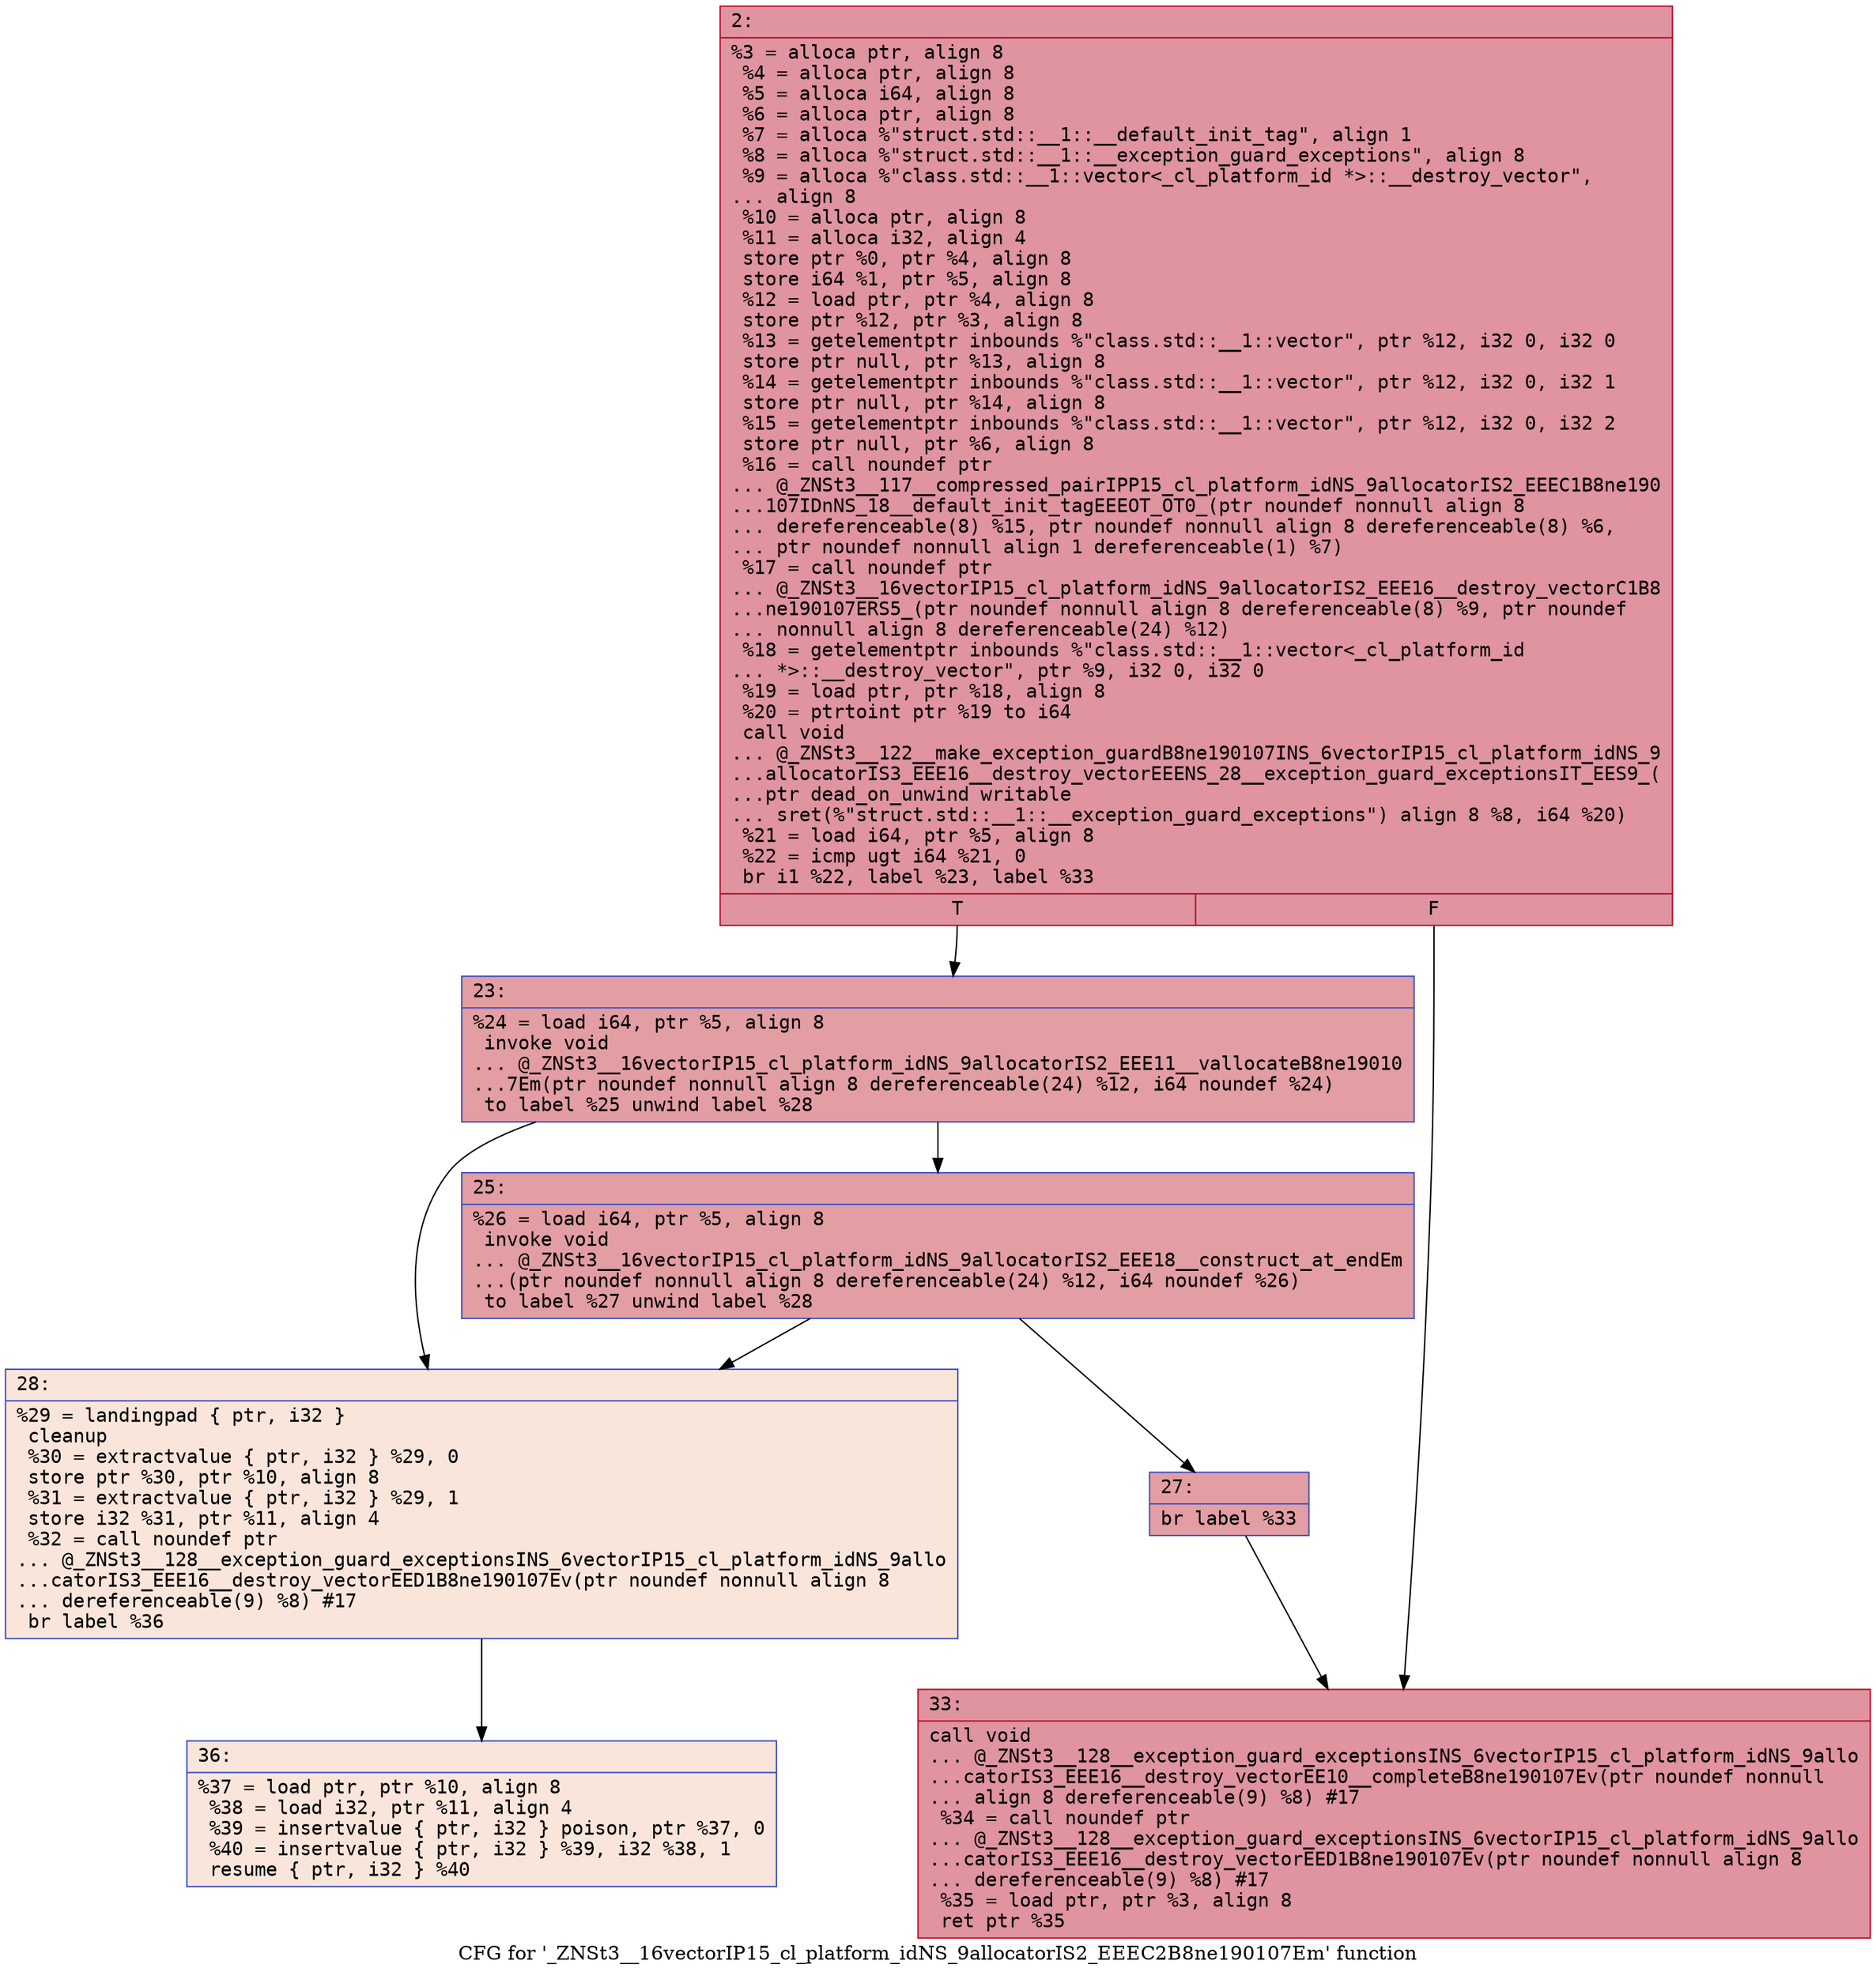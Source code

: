 digraph "CFG for '_ZNSt3__16vectorIP15_cl_platform_idNS_9allocatorIS2_EEEC2B8ne190107Em' function" {
	label="CFG for '_ZNSt3__16vectorIP15_cl_platform_idNS_9allocatorIS2_EEEC2B8ne190107Em' function";

	Node0x6000006333e0 [shape=record,color="#b70d28ff", style=filled, fillcolor="#b70d2870" fontname="Courier",label="{2:\l|  %3 = alloca ptr, align 8\l  %4 = alloca ptr, align 8\l  %5 = alloca i64, align 8\l  %6 = alloca ptr, align 8\l  %7 = alloca %\"struct.std::__1::__default_init_tag\", align 1\l  %8 = alloca %\"struct.std::__1::__exception_guard_exceptions\", align 8\l  %9 = alloca %\"class.std::__1::vector\<_cl_platform_id *\>::__destroy_vector\",\l... align 8\l  %10 = alloca ptr, align 8\l  %11 = alloca i32, align 4\l  store ptr %0, ptr %4, align 8\l  store i64 %1, ptr %5, align 8\l  %12 = load ptr, ptr %4, align 8\l  store ptr %12, ptr %3, align 8\l  %13 = getelementptr inbounds %\"class.std::__1::vector\", ptr %12, i32 0, i32 0\l  store ptr null, ptr %13, align 8\l  %14 = getelementptr inbounds %\"class.std::__1::vector\", ptr %12, i32 0, i32 1\l  store ptr null, ptr %14, align 8\l  %15 = getelementptr inbounds %\"class.std::__1::vector\", ptr %12, i32 0, i32 2\l  store ptr null, ptr %6, align 8\l  %16 = call noundef ptr\l... @_ZNSt3__117__compressed_pairIPP15_cl_platform_idNS_9allocatorIS2_EEEC1B8ne190\l...107IDnNS_18__default_init_tagEEEOT_OT0_(ptr noundef nonnull align 8\l... dereferenceable(8) %15, ptr noundef nonnull align 8 dereferenceable(8) %6,\l... ptr noundef nonnull align 1 dereferenceable(1) %7)\l  %17 = call noundef ptr\l... @_ZNSt3__16vectorIP15_cl_platform_idNS_9allocatorIS2_EEE16__destroy_vectorC1B8\l...ne190107ERS5_(ptr noundef nonnull align 8 dereferenceable(8) %9, ptr noundef\l... nonnull align 8 dereferenceable(24) %12)\l  %18 = getelementptr inbounds %\"class.std::__1::vector\<_cl_platform_id\l... *\>::__destroy_vector\", ptr %9, i32 0, i32 0\l  %19 = load ptr, ptr %18, align 8\l  %20 = ptrtoint ptr %19 to i64\l  call void\l... @_ZNSt3__122__make_exception_guardB8ne190107INS_6vectorIP15_cl_platform_idNS_9\l...allocatorIS3_EEE16__destroy_vectorEEENS_28__exception_guard_exceptionsIT_EES9_(\l...ptr dead_on_unwind writable\l... sret(%\"struct.std::__1::__exception_guard_exceptions\") align 8 %8, i64 %20)\l  %21 = load i64, ptr %5, align 8\l  %22 = icmp ugt i64 %21, 0\l  br i1 %22, label %23, label %33\l|{<s0>T|<s1>F}}"];
	Node0x6000006333e0:s0 -> Node0x600000633430[tooltip="2 -> 23\nProbability 50.00%" ];
	Node0x6000006333e0:s1 -> Node0x600000633570[tooltip="2 -> 33\nProbability 50.00%" ];
	Node0x600000633430 [shape=record,color="#3d50c3ff", style=filled, fillcolor="#be242e70" fontname="Courier",label="{23:\l|  %24 = load i64, ptr %5, align 8\l  invoke void\l... @_ZNSt3__16vectorIP15_cl_platform_idNS_9allocatorIS2_EEE11__vallocateB8ne19010\l...7Em(ptr noundef nonnull align 8 dereferenceable(24) %12, i64 noundef %24)\l          to label %25 unwind label %28\l}"];
	Node0x600000633430 -> Node0x600000633480[tooltip="23 -> 25\nProbability 100.00%" ];
	Node0x600000633430 -> Node0x600000633520[tooltip="23 -> 28\nProbability 0.00%" ];
	Node0x600000633480 [shape=record,color="#3d50c3ff", style=filled, fillcolor="#be242e70" fontname="Courier",label="{25:\l|  %26 = load i64, ptr %5, align 8\l  invoke void\l... @_ZNSt3__16vectorIP15_cl_platform_idNS_9allocatorIS2_EEE18__construct_at_endEm\l...(ptr noundef nonnull align 8 dereferenceable(24) %12, i64 noundef %26)\l          to label %27 unwind label %28\l}"];
	Node0x600000633480 -> Node0x6000006334d0[tooltip="25 -> 27\nProbability 100.00%" ];
	Node0x600000633480 -> Node0x600000633520[tooltip="25 -> 28\nProbability 0.00%" ];
	Node0x6000006334d0 [shape=record,color="#3d50c3ff", style=filled, fillcolor="#be242e70" fontname="Courier",label="{27:\l|  br label %33\l}"];
	Node0x6000006334d0 -> Node0x600000633570[tooltip="27 -> 33\nProbability 100.00%" ];
	Node0x600000633520 [shape=record,color="#3d50c3ff", style=filled, fillcolor="#f4c5ad70" fontname="Courier",label="{28:\l|  %29 = landingpad \{ ptr, i32 \}\l          cleanup\l  %30 = extractvalue \{ ptr, i32 \} %29, 0\l  store ptr %30, ptr %10, align 8\l  %31 = extractvalue \{ ptr, i32 \} %29, 1\l  store i32 %31, ptr %11, align 4\l  %32 = call noundef ptr\l... @_ZNSt3__128__exception_guard_exceptionsINS_6vectorIP15_cl_platform_idNS_9allo\l...catorIS3_EEE16__destroy_vectorEED1B8ne190107Ev(ptr noundef nonnull align 8\l... dereferenceable(9) %8) #17\l  br label %36\l}"];
	Node0x600000633520 -> Node0x6000006335c0[tooltip="28 -> 36\nProbability 100.00%" ];
	Node0x600000633570 [shape=record,color="#b70d28ff", style=filled, fillcolor="#b70d2870" fontname="Courier",label="{33:\l|  call void\l... @_ZNSt3__128__exception_guard_exceptionsINS_6vectorIP15_cl_platform_idNS_9allo\l...catorIS3_EEE16__destroy_vectorEE10__completeB8ne190107Ev(ptr noundef nonnull\l... align 8 dereferenceable(9) %8) #17\l  %34 = call noundef ptr\l... @_ZNSt3__128__exception_guard_exceptionsINS_6vectorIP15_cl_platform_idNS_9allo\l...catorIS3_EEE16__destroy_vectorEED1B8ne190107Ev(ptr noundef nonnull align 8\l... dereferenceable(9) %8) #17\l  %35 = load ptr, ptr %3, align 8\l  ret ptr %35\l}"];
	Node0x6000006335c0 [shape=record,color="#3d50c3ff", style=filled, fillcolor="#f4c5ad70" fontname="Courier",label="{36:\l|  %37 = load ptr, ptr %10, align 8\l  %38 = load i32, ptr %11, align 4\l  %39 = insertvalue \{ ptr, i32 \} poison, ptr %37, 0\l  %40 = insertvalue \{ ptr, i32 \} %39, i32 %38, 1\l  resume \{ ptr, i32 \} %40\l}"];
}
